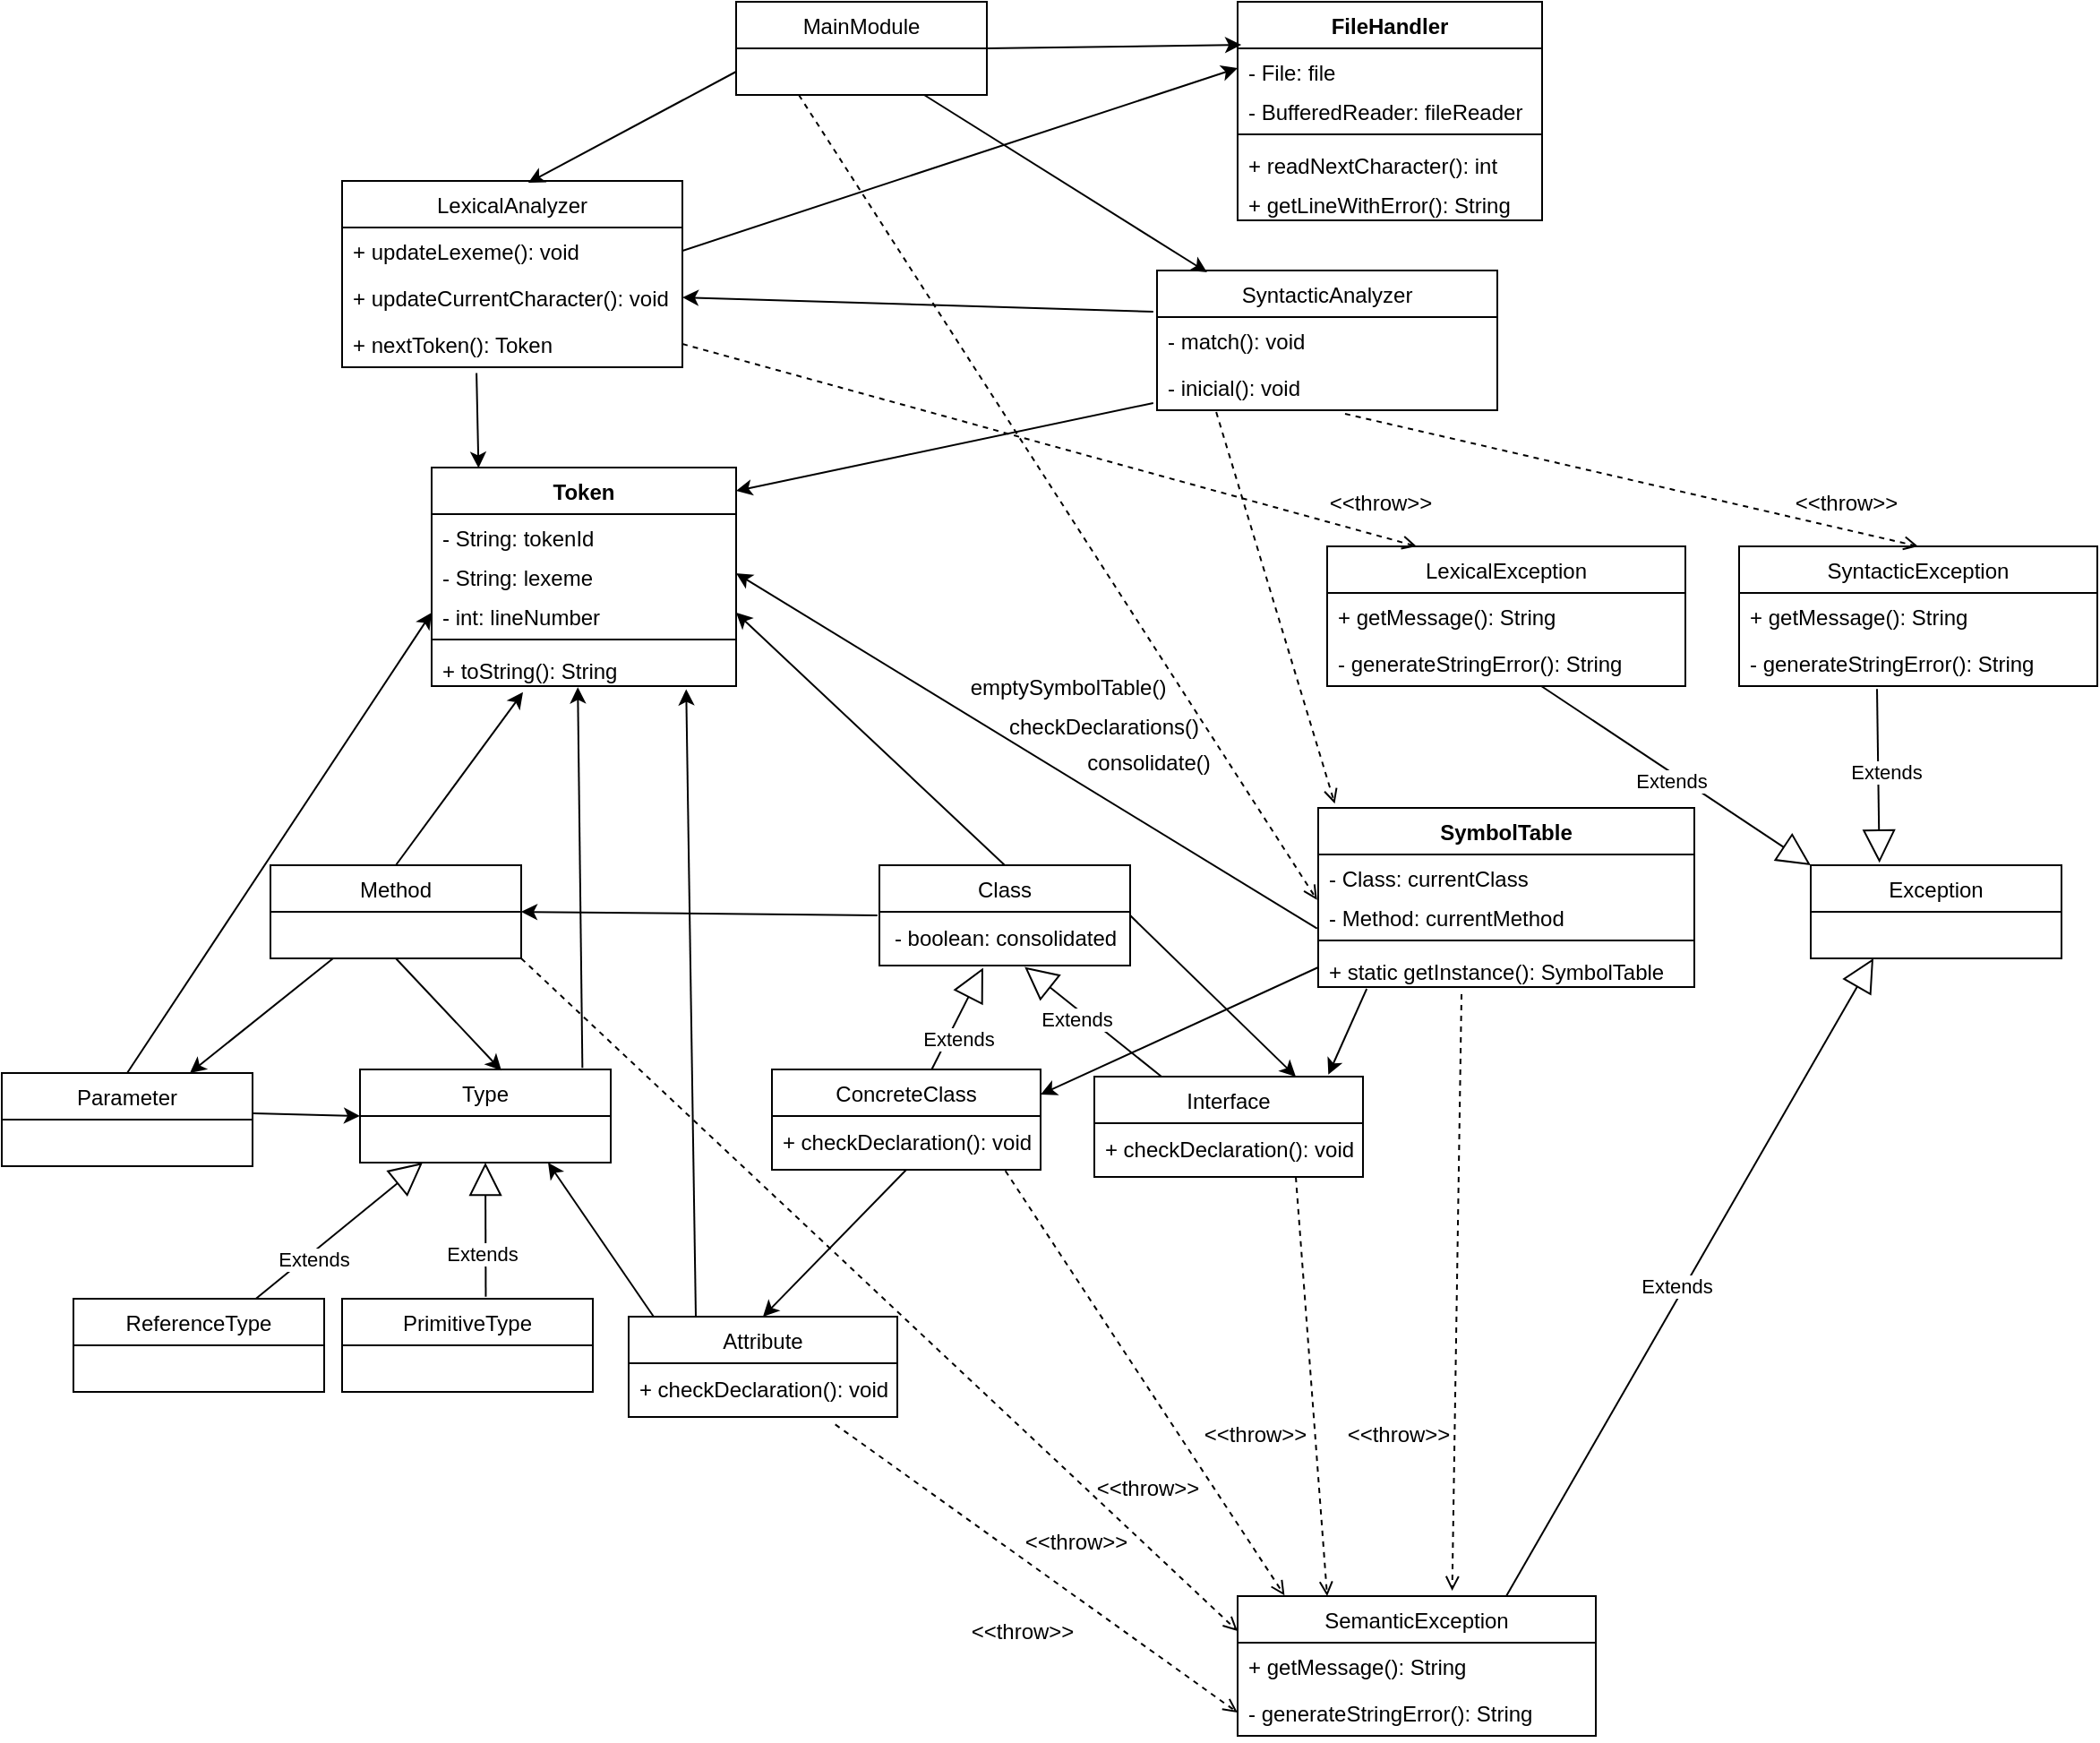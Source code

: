 <mxfile version="20.3.0" type="device"><diagram id="JQZMnxubz2uC1uG3EawM" name="Page-1"><mxGraphModel dx="2805" dy="1008" grid="1" gridSize="10" guides="1" tooltips="1" connect="1" arrows="1" fold="1" page="1" pageScale="1" pageWidth="850" pageHeight="1100" math="0" shadow="0"><root><mxCell id="0"/><mxCell id="1" parent="0"/><mxCell id="ailKW19AnrGiqn5hhmo4-21" value="FileHandler" style="swimlane;fontStyle=1;align=center;verticalAlign=top;childLayout=stackLayout;horizontal=1;startSize=26;horizontalStack=0;resizeParent=1;resizeParentMax=0;resizeLast=0;collapsible=1;marginBottom=0;" parent="1" vertex="1"><mxGeometry x="380" y="60" width="170" height="122" as="geometry"/></mxCell><mxCell id="ailKW19AnrGiqn5hhmo4-22" value="- File: file" style="text;strokeColor=none;fillColor=none;align=left;verticalAlign=top;spacingLeft=4;spacingRight=4;overflow=hidden;rotatable=0;points=[[0,0.5],[1,0.5]];portConstraint=eastwest;" parent="ailKW19AnrGiqn5hhmo4-21" vertex="1"><mxGeometry y="26" width="170" height="22" as="geometry"/></mxCell><mxCell id="5VZeaOy-Lq3AsACPUJMo-4" value="- BufferedReader: fileReader" style="text;strokeColor=none;fillColor=none;align=left;verticalAlign=top;spacingLeft=4;spacingRight=4;overflow=hidden;rotatable=0;points=[[0,0.5],[1,0.5]];portConstraint=eastwest;" parent="ailKW19AnrGiqn5hhmo4-21" vertex="1"><mxGeometry y="48" width="170" height="22" as="geometry"/></mxCell><mxCell id="ailKW19AnrGiqn5hhmo4-23" value="" style="line;strokeWidth=1;fillColor=none;align=left;verticalAlign=middle;spacingTop=-1;spacingLeft=3;spacingRight=3;rotatable=0;labelPosition=right;points=[];portConstraint=eastwest;" parent="ailKW19AnrGiqn5hhmo4-21" vertex="1"><mxGeometry y="70" width="170" height="8" as="geometry"/></mxCell><mxCell id="5VZeaOy-Lq3AsACPUJMo-5" value="+ readNextCharacter(): int" style="text;strokeColor=none;fillColor=none;align=left;verticalAlign=top;spacingLeft=4;spacingRight=4;overflow=hidden;rotatable=0;points=[[0,0.5],[1,0.5]];portConstraint=eastwest;" parent="ailKW19AnrGiqn5hhmo4-21" vertex="1"><mxGeometry y="78" width="170" height="22" as="geometry"/></mxCell><mxCell id="5VZeaOy-Lq3AsACPUJMo-6" value="+ getLineWithError(): String" style="text;strokeColor=none;fillColor=none;align=left;verticalAlign=top;spacingLeft=4;spacingRight=4;overflow=hidden;rotatable=0;points=[[0,0.5],[1,0.5]];portConstraint=eastwest;" parent="ailKW19AnrGiqn5hhmo4-21" vertex="1"><mxGeometry y="100" width="170" height="22" as="geometry"/></mxCell><mxCell id="ailKW19AnrGiqn5hhmo4-38" value="" style="endArrow=classic;html=1;rounded=0;exitX=1;exitY=0.5;exitDx=0;exitDy=0;entryX=0;entryY=0.5;entryDx=0;entryDy=0;" parent="1" source="5VZeaOy-Lq3AsACPUJMo-44" target="ailKW19AnrGiqn5hhmo4-22" edge="1"><mxGeometry width="50" height="50" relative="1" as="geometry"><mxPoint x="270" y="197" as="sourcePoint"/><mxPoint x="450" y="210" as="targetPoint"/></mxGeometry></mxCell><mxCell id="ailKW19AnrGiqn5hhmo4-39" value="" style="endArrow=classic;html=1;rounded=0;exitX=0;exitY=0.75;exitDx=0;exitDy=0;entryX=0.547;entryY=0.01;entryDx=0;entryDy=0;entryPerimeter=0;" parent="1" source="5VZeaOy-Lq3AsACPUJMo-27" target="5VZeaOy-Lq3AsACPUJMo-43" edge="1"><mxGeometry width="50" height="50" relative="1" as="geometry"><mxPoint x="170" y="-36" as="sourcePoint"/><mxPoint x="170" y="160" as="targetPoint"/></mxGeometry></mxCell><mxCell id="5VZeaOy-Lq3AsACPUJMo-9" value="Token" style="swimlane;fontStyle=1;align=center;verticalAlign=top;childLayout=stackLayout;horizontal=1;startSize=26;horizontalStack=0;resizeParent=1;resizeParentMax=0;resizeLast=0;collapsible=1;marginBottom=0;" parent="1" vertex="1"><mxGeometry x="-70" y="320" width="170" height="122" as="geometry"/></mxCell><mxCell id="5VZeaOy-Lq3AsACPUJMo-10" value="- String: tokenId" style="text;strokeColor=none;fillColor=none;align=left;verticalAlign=top;spacingLeft=4;spacingRight=4;overflow=hidden;rotatable=0;points=[[0,0.5],[1,0.5]];portConstraint=eastwest;" parent="5VZeaOy-Lq3AsACPUJMo-9" vertex="1"><mxGeometry y="26" width="170" height="22" as="geometry"/></mxCell><mxCell id="5VZeaOy-Lq3AsACPUJMo-11" value="- String: lexeme" style="text;strokeColor=none;fillColor=none;align=left;verticalAlign=top;spacingLeft=4;spacingRight=4;overflow=hidden;rotatable=0;points=[[0,0.5],[1,0.5]];portConstraint=eastwest;" parent="5VZeaOy-Lq3AsACPUJMo-9" vertex="1"><mxGeometry y="48" width="170" height="22" as="geometry"/></mxCell><mxCell id="5VZeaOy-Lq3AsACPUJMo-16" value="- int: lineNumber" style="text;strokeColor=none;fillColor=none;align=left;verticalAlign=top;spacingLeft=4;spacingRight=4;overflow=hidden;rotatable=0;points=[[0,0.5],[1,0.5]];portConstraint=eastwest;" parent="5VZeaOy-Lq3AsACPUJMo-9" vertex="1"><mxGeometry y="70" width="170" height="22" as="geometry"/></mxCell><mxCell id="5VZeaOy-Lq3AsACPUJMo-12" value="" style="line;strokeWidth=1;fillColor=none;align=left;verticalAlign=middle;spacingTop=-1;spacingLeft=3;spacingRight=3;rotatable=0;labelPosition=right;points=[];portConstraint=eastwest;" parent="5VZeaOy-Lq3AsACPUJMo-9" vertex="1"><mxGeometry y="92" width="170" height="8" as="geometry"/></mxCell><mxCell id="5VZeaOy-Lq3AsACPUJMo-17" value="+ toString(): String" style="text;strokeColor=none;fillColor=none;align=left;verticalAlign=top;spacingLeft=4;spacingRight=4;overflow=hidden;rotatable=0;points=[[0,0.5],[1,0.5]];portConstraint=eastwest;" parent="5VZeaOy-Lq3AsACPUJMo-9" vertex="1"><mxGeometry y="100" width="170" height="22" as="geometry"/></mxCell><mxCell id="5VZeaOy-Lq3AsACPUJMo-27" value="MainModule" style="swimlane;fontStyle=0;childLayout=stackLayout;horizontal=1;startSize=26;fillColor=none;horizontalStack=0;resizeParent=1;resizeParentMax=0;resizeLast=0;collapsible=1;marginBottom=0;" parent="1" vertex="1"><mxGeometry x="100" y="60" width="140" height="52" as="geometry"/></mxCell><mxCell id="5VZeaOy-Lq3AsACPUJMo-33" value="Exception" style="swimlane;fontStyle=0;childLayout=stackLayout;horizontal=1;startSize=26;fillColor=none;horizontalStack=0;resizeParent=1;resizeParentMax=0;resizeLast=0;collapsible=1;marginBottom=0;" parent="1" vertex="1"><mxGeometry x="700" y="542" width="140" height="52" as="geometry"/></mxCell><mxCell id="5VZeaOy-Lq3AsACPUJMo-36" value="" style="endArrow=open;dashed=1;html=1;entryX=0.25;entryY=0;entryDx=0;entryDy=0;exitX=1;exitY=0.5;exitDx=0;exitDy=0;" parent="1" source="5VZeaOy-Lq3AsACPUJMo-46" target="5VZeaOy-Lq3AsACPUJMo-39" edge="1"><mxGeometry width="50" height="50" relative="1" as="geometry"><mxPoint x="160" y="310" as="sourcePoint"/><mxPoint x="210" y="460" as="targetPoint"/></mxGeometry></mxCell><mxCell id="5VZeaOy-Lq3AsACPUJMo-37" value="&amp;lt;&amp;lt;throw&amp;gt;&amp;gt;" style="text;html=1;strokeColor=none;fillColor=none;align=center;verticalAlign=middle;whiteSpace=wrap;rounded=0;" parent="1" vertex="1"><mxGeometry x="440" y="330" width="40" height="20" as="geometry"/></mxCell><mxCell id="5VZeaOy-Lq3AsACPUJMo-39" value="LexicalException" style="swimlane;fontStyle=0;childLayout=stackLayout;horizontal=1;startSize=26;fillColor=none;horizontalStack=0;resizeParent=1;resizeParentMax=0;resizeLast=0;collapsible=1;marginBottom=0;" parent="1" vertex="1"><mxGeometry x="430" y="364" width="200" height="78" as="geometry"/></mxCell><mxCell id="5VZeaOy-Lq3AsACPUJMo-40" value="+ getMessage(): String" style="text;strokeColor=none;fillColor=none;align=left;verticalAlign=top;spacingLeft=4;spacingRight=4;overflow=hidden;rotatable=0;points=[[0,0.5],[1,0.5]];portConstraint=eastwest;" parent="5VZeaOy-Lq3AsACPUJMo-39" vertex="1"><mxGeometry y="26" width="200" height="26" as="geometry"/></mxCell><mxCell id="5VZeaOy-Lq3AsACPUJMo-41" value="- generateStringError(): String" style="text;strokeColor=none;fillColor=none;align=left;verticalAlign=top;spacingLeft=4;spacingRight=4;overflow=hidden;rotatable=0;points=[[0,0.5],[1,0.5]];portConstraint=eastwest;" parent="5VZeaOy-Lq3AsACPUJMo-39" vertex="1"><mxGeometry y="52" width="200" height="26" as="geometry"/></mxCell><mxCell id="5VZeaOy-Lq3AsACPUJMo-43" value="LexicalAnalyzer" style="swimlane;fontStyle=0;childLayout=stackLayout;horizontal=1;startSize=26;fillColor=none;horizontalStack=0;resizeParent=1;resizeParentMax=0;resizeLast=0;collapsible=1;marginBottom=0;" parent="1" vertex="1"><mxGeometry x="-120" y="160" width="190" height="104" as="geometry"/></mxCell><mxCell id="5VZeaOy-Lq3AsACPUJMo-44" value="+ updateLexeme(): void" style="text;strokeColor=none;fillColor=none;align=left;verticalAlign=top;spacingLeft=4;spacingRight=4;overflow=hidden;rotatable=0;points=[[0,0.5],[1,0.5]];portConstraint=eastwest;" parent="5VZeaOy-Lq3AsACPUJMo-43" vertex="1"><mxGeometry y="26" width="190" height="26" as="geometry"/></mxCell><mxCell id="5VZeaOy-Lq3AsACPUJMo-45" value="+ updateCurrentCharacter(): void" style="text;strokeColor=none;fillColor=none;align=left;verticalAlign=top;spacingLeft=4;spacingRight=4;overflow=hidden;rotatable=0;points=[[0,0.5],[1,0.5]];portConstraint=eastwest;" parent="5VZeaOy-Lq3AsACPUJMo-43" vertex="1"><mxGeometry y="52" width="190" height="26" as="geometry"/></mxCell><mxCell id="5VZeaOy-Lq3AsACPUJMo-46" value="+ nextToken(): Token" style="text;strokeColor=none;fillColor=none;align=left;verticalAlign=top;spacingLeft=4;spacingRight=4;overflow=hidden;rotatable=0;points=[[0,0.5],[1,0.5]];portConstraint=eastwest;" parent="5VZeaOy-Lq3AsACPUJMo-43" vertex="1"><mxGeometry y="78" width="190" height="26" as="geometry"/></mxCell><mxCell id="5VZeaOy-Lq3AsACPUJMo-48" value="" style="endArrow=classic;html=1;rounded=0;exitX=0.395;exitY=1.127;exitDx=0;exitDy=0;entryX=0.154;entryY=0.002;entryDx=0;entryDy=0;exitPerimeter=0;entryPerimeter=0;" parent="1" source="5VZeaOy-Lq3AsACPUJMo-46" target="5VZeaOy-Lq3AsACPUJMo-9" edge="1"><mxGeometry width="50" height="50" relative="1" as="geometry"><mxPoint x="180" y="42" as="sourcePoint"/><mxPoint x="178.93" y="180.04" as="targetPoint"/></mxGeometry></mxCell><mxCell id="5VZeaOy-Lq3AsACPUJMo-49" value="" style="endArrow=classic;html=1;rounded=0;exitX=1;exitY=0.5;exitDx=0;exitDy=0;entryX=0.012;entryY=0.197;entryDx=0;entryDy=0;entryPerimeter=0;" parent="1" source="5VZeaOy-Lq3AsACPUJMo-27" target="ailKW19AnrGiqn5hhmo4-21" edge="1"><mxGeometry width="50" height="50" relative="1" as="geometry"><mxPoint x="265" y="218" as="sourcePoint"/><mxPoint x="402" y="187" as="targetPoint"/></mxGeometry></mxCell><mxCell id="Ku5Z3rj2SnJ2lTEH2q7J-1" value="SyntacticAnalyzer" style="swimlane;fontStyle=0;childLayout=stackLayout;horizontal=1;startSize=26;fillColor=none;horizontalStack=0;resizeParent=1;resizeParentMax=0;resizeLast=0;collapsible=1;marginBottom=0;" parent="1" vertex="1"><mxGeometry x="335" y="210" width="190" height="78" as="geometry"/></mxCell><mxCell id="Ku5Z3rj2SnJ2lTEH2q7J-2" value="- match(): void" style="text;strokeColor=none;fillColor=none;align=left;verticalAlign=top;spacingLeft=4;spacingRight=4;overflow=hidden;rotatable=0;points=[[0,0.5],[1,0.5]];portConstraint=eastwest;" parent="Ku5Z3rj2SnJ2lTEH2q7J-1" vertex="1"><mxGeometry y="26" width="190" height="26" as="geometry"/></mxCell><mxCell id="Ku5Z3rj2SnJ2lTEH2q7J-3" value="- inicial(): void" style="text;strokeColor=none;fillColor=none;align=left;verticalAlign=top;spacingLeft=4;spacingRight=4;overflow=hidden;rotatable=0;points=[[0,0.5],[1,0.5]];portConstraint=eastwest;" parent="Ku5Z3rj2SnJ2lTEH2q7J-1" vertex="1"><mxGeometry y="52" width="190" height="26" as="geometry"/></mxCell><mxCell id="Ku5Z3rj2SnJ2lTEH2q7J-5" value="" style="endArrow=classic;html=1;rounded=0;exitX=-0.011;exitY=-0.115;exitDx=0;exitDy=0;entryX=1;entryY=0.5;entryDx=0;entryDy=0;exitPerimeter=0;" parent="1" source="Ku5Z3rj2SnJ2lTEH2q7J-2" target="5VZeaOy-Lq3AsACPUJMo-45" edge="1"><mxGeometry width="50" height="50" relative="1" as="geometry"><mxPoint x="75" y="244" as="sourcePoint"/><mxPoint x="-20" y="246" as="targetPoint"/></mxGeometry></mxCell><mxCell id="Ku5Z3rj2SnJ2lTEH2q7J-6" value="" style="endArrow=open;dashed=1;html=1;entryX=0.5;entryY=0;entryDx=0;entryDy=0;" parent="1" target="Ku5Z3rj2SnJ2lTEH2q7J-7" edge="1"><mxGeometry width="50" height="50" relative="1" as="geometry"><mxPoint x="440" y="290" as="sourcePoint"/><mxPoint x="442" y="400" as="targetPoint"/></mxGeometry></mxCell><mxCell id="Ku5Z3rj2SnJ2lTEH2q7J-7" value="SyntacticException" style="swimlane;fontStyle=0;childLayout=stackLayout;horizontal=1;startSize=26;fillColor=none;horizontalStack=0;resizeParent=1;resizeParentMax=0;resizeLast=0;collapsible=1;marginBottom=0;" parent="1" vertex="1"><mxGeometry x="660" y="364" width="200" height="78" as="geometry"/></mxCell><mxCell id="Ku5Z3rj2SnJ2lTEH2q7J-8" value="+ getMessage(): String" style="text;strokeColor=none;fillColor=none;align=left;verticalAlign=top;spacingLeft=4;spacingRight=4;overflow=hidden;rotatable=0;points=[[0,0.5],[1,0.5]];portConstraint=eastwest;" parent="Ku5Z3rj2SnJ2lTEH2q7J-7" vertex="1"><mxGeometry y="26" width="200" height="26" as="geometry"/></mxCell><mxCell id="Ku5Z3rj2SnJ2lTEH2q7J-9" value="- generateStringError(): String" style="text;strokeColor=none;fillColor=none;align=left;verticalAlign=top;spacingLeft=4;spacingRight=4;overflow=hidden;rotatable=0;points=[[0,0.5],[1,0.5]];portConstraint=eastwest;" parent="Ku5Z3rj2SnJ2lTEH2q7J-7" vertex="1"><mxGeometry y="52" width="200" height="26" as="geometry"/></mxCell><mxCell id="Ku5Z3rj2SnJ2lTEH2q7J-13" value="&amp;lt;&amp;lt;throw&amp;gt;&amp;gt;" style="text;html=1;strokeColor=none;fillColor=none;align=center;verticalAlign=middle;whiteSpace=wrap;rounded=0;" parent="1" vertex="1"><mxGeometry x="700" y="330" width="40" height="20" as="geometry"/></mxCell><mxCell id="Ku5Z3rj2SnJ2lTEH2q7J-15" value="Extends" style="endArrow=block;endSize=16;endFill=0;html=1;exitX=0.385;exitY=1.062;exitDx=0;exitDy=0;exitPerimeter=0;entryX=0.274;entryY=-0.026;entryDx=0;entryDy=0;entryPerimeter=0;" parent="1" source="Ku5Z3rj2SnJ2lTEH2q7J-9" target="5VZeaOy-Lq3AsACPUJMo-33" edge="1"><mxGeometry x="-0.041" y="4" width="160" relative="1" as="geometry"><mxPoint x="189.81" y="468.0" as="sourcePoint"/><mxPoint x="330" y="560" as="targetPoint"/><mxPoint as="offset"/></mxGeometry></mxCell><mxCell id="5VZeaOy-Lq3AsACPUJMo-51" value="Extends" style="endArrow=block;endSize=16;endFill=0;html=1;entryX=0;entryY=0;entryDx=0;entryDy=0;" parent="1" source="5VZeaOy-Lq3AsACPUJMo-41" target="5VZeaOy-Lq3AsACPUJMo-33" edge="1"><mxGeometry x="-0.001" y="-4" width="160" relative="1" as="geometry"><mxPoint x="180" y="460" as="sourcePoint"/><mxPoint x="320" y="550" as="targetPoint"/><mxPoint as="offset"/></mxGeometry></mxCell><mxCell id="Ku5Z3rj2SnJ2lTEH2q7J-16" value="" style="endArrow=classic;html=1;rounded=0;exitX=0.75;exitY=1;exitDx=0;exitDy=0;entryX=0.147;entryY=0.013;entryDx=0;entryDy=0;entryPerimeter=0;" parent="1" source="5VZeaOy-Lq3AsACPUJMo-27" target="Ku5Z3rj2SnJ2lTEH2q7J-1" edge="1"><mxGeometry width="50" height="50" relative="1" as="geometry"><mxPoint x="180" y="122" as="sourcePoint"/><mxPoint x="178.93" y="180.04" as="targetPoint"/></mxGeometry></mxCell><mxCell id="Ku5Z3rj2SnJ2lTEH2q7J-17" value="" style="endArrow=classic;html=1;rounded=0;exitX=-0.011;exitY=0.846;exitDx=0;exitDy=0;exitPerimeter=0;entryX=1;entryY=0.107;entryDx=0;entryDy=0;entryPerimeter=0;" parent="1" source="Ku5Z3rj2SnJ2lTEH2q7J-3" target="5VZeaOy-Lq3AsACPUJMo-9" edge="1"><mxGeometry width="50" height="50" relative="1" as="geometry"><mxPoint x="342.91" y="243.01" as="sourcePoint"/><mxPoint x="-30" y="320" as="targetPoint"/></mxGeometry></mxCell><mxCell id="riDh8kxvmqBujJl_iAV--1" value="Attribute" style="swimlane;fontStyle=0;childLayout=stackLayout;horizontal=1;startSize=26;fillColor=none;horizontalStack=0;resizeParent=1;resizeParentMax=0;resizeLast=0;collapsible=1;marginBottom=0;" vertex="1" parent="1"><mxGeometry x="40" y="794" width="150" height="56" as="geometry"/></mxCell><mxCell id="riDh8kxvmqBujJl_iAV--39" value="+ checkDeclaration(): void" style="text;html=1;align=center;verticalAlign=middle;resizable=0;points=[];autosize=1;strokeColor=none;fillColor=none;" vertex="1" parent="riDh8kxvmqBujJl_iAV--1"><mxGeometry y="26" width="150" height="30" as="geometry"/></mxCell><mxCell id="riDh8kxvmqBujJl_iAV--2" value="ConcreteClass" style="swimlane;fontStyle=0;childLayout=stackLayout;horizontal=1;startSize=26;fillColor=none;horizontalStack=0;resizeParent=1;resizeParentMax=0;resizeLast=0;collapsible=1;marginBottom=0;" vertex="1" parent="1"><mxGeometry x="120" y="656" width="150" height="56" as="geometry"/></mxCell><mxCell id="riDh8kxvmqBujJl_iAV--40" value="+ checkDeclaration(): void" style="text;html=1;align=center;verticalAlign=middle;resizable=0;points=[];autosize=1;strokeColor=none;fillColor=none;" vertex="1" parent="riDh8kxvmqBujJl_iAV--2"><mxGeometry y="26" width="150" height="30" as="geometry"/></mxCell><mxCell id="riDh8kxvmqBujJl_iAV--3" value="Interface" style="swimlane;fontStyle=0;childLayout=stackLayout;horizontal=1;startSize=26;fillColor=none;horizontalStack=0;resizeParent=1;resizeParentMax=0;resizeLast=0;collapsible=1;marginBottom=0;" vertex="1" parent="1"><mxGeometry x="300" y="660" width="150" height="56" as="geometry"/></mxCell><mxCell id="riDh8kxvmqBujJl_iAV--80" value="+ checkDeclaration(): void" style="text;html=1;align=center;verticalAlign=middle;resizable=0;points=[];autosize=1;strokeColor=none;fillColor=none;" vertex="1" parent="riDh8kxvmqBujJl_iAV--3"><mxGeometry y="26" width="150" height="30" as="geometry"/></mxCell><mxCell id="riDh8kxvmqBujJl_iAV--4" value="Class" style="swimlane;fontStyle=0;childLayout=stackLayout;horizontal=1;startSize=26;fillColor=none;horizontalStack=0;resizeParent=1;resizeParentMax=0;resizeLast=0;collapsible=1;marginBottom=0;" vertex="1" parent="1"><mxGeometry x="180" y="542" width="140" height="56" as="geometry"><mxRectangle x="90" y="630" width="70" height="30" as="alternateBounds"/></mxGeometry></mxCell><mxCell id="riDh8kxvmqBujJl_iAV--22" value="- boolean: consolidated" style="text;html=1;align=center;verticalAlign=middle;resizable=0;points=[];autosize=1;strokeColor=none;fillColor=none;" vertex="1" parent="riDh8kxvmqBujJl_iAV--4"><mxGeometry y="26" width="140" height="30" as="geometry"/></mxCell><mxCell id="riDh8kxvmqBujJl_iAV--5" value="Extends" style="endArrow=block;endSize=16;endFill=0;html=1;entryX=0.414;entryY=1.043;entryDx=0;entryDy=0;entryPerimeter=0;" edge="1" parent="1" source="riDh8kxvmqBujJl_iAV--2" target="riDh8kxvmqBujJl_iAV--22"><mxGeometry x="-0.312" y="-5" width="160" relative="1" as="geometry"><mxPoint x="-50" y="710" as="sourcePoint"/><mxPoint x="-60" y="640" as="targetPoint"/><mxPoint as="offset"/></mxGeometry></mxCell><mxCell id="riDh8kxvmqBujJl_iAV--7" value="Extends" style="endArrow=block;endSize=16;endFill=0;html=1;exitX=0.25;exitY=0;exitDx=0;exitDy=0;entryX=0.579;entryY=1.027;entryDx=0;entryDy=0;entryPerimeter=0;" edge="1" parent="1" source="riDh8kxvmqBujJl_iAV--3" target="riDh8kxvmqBujJl_iAV--22"><mxGeometry x="0.161" y="5" width="160" relative="1" as="geometry"><mxPoint x="-155.789" y="740" as="sourcePoint"/><mxPoint x="-40" y="640" as="targetPoint"/><mxPoint as="offset"/></mxGeometry></mxCell><mxCell id="riDh8kxvmqBujJl_iAV--9" value="Parameter" style="swimlane;fontStyle=0;childLayout=stackLayout;horizontal=1;startSize=26;fillColor=none;horizontalStack=0;resizeParent=1;resizeParentMax=0;resizeLast=0;collapsible=1;marginBottom=0;" vertex="1" parent="1"><mxGeometry x="-310" y="658" width="140" height="52" as="geometry"/></mxCell><mxCell id="riDh8kxvmqBujJl_iAV--13" value="ReferenceType" style="swimlane;fontStyle=0;childLayout=stackLayout;horizontal=1;startSize=26;fillColor=none;horizontalStack=0;resizeParent=1;resizeParentMax=0;resizeLast=0;collapsible=1;marginBottom=0;" vertex="1" parent="1"><mxGeometry x="-270" y="784" width="140" height="52" as="geometry"/></mxCell><mxCell id="riDh8kxvmqBujJl_iAV--14" value="PrimitiveType" style="swimlane;fontStyle=0;childLayout=stackLayout;horizontal=1;startSize=26;fillColor=none;horizontalStack=0;resizeParent=1;resizeParentMax=0;resizeLast=0;collapsible=1;marginBottom=0;" vertex="1" parent="1"><mxGeometry x="-120" y="784" width="140" height="52" as="geometry"/></mxCell><mxCell id="riDh8kxvmqBujJl_iAV--15" value="Type" style="swimlane;fontStyle=0;childLayout=stackLayout;horizontal=1;startSize=26;fillColor=none;horizontalStack=0;resizeParent=1;resizeParentMax=0;resizeLast=0;collapsible=1;marginBottom=0;" vertex="1" parent="1"><mxGeometry x="-110" y="656" width="140" height="52" as="geometry"/></mxCell><mxCell id="riDh8kxvmqBujJl_iAV--16" value="Extends" style="endArrow=block;endSize=16;endFill=0;html=1;entryX=0.25;entryY=1;entryDx=0;entryDy=0;" edge="1" parent="1" source="riDh8kxvmqBujJl_iAV--13" target="riDh8kxvmqBujJl_iAV--15"><mxGeometry x="-0.355" y="-3" width="160" relative="1" as="geometry"><mxPoint x="-200" y="940" as="sourcePoint"/><mxPoint x="-210" y="750" as="targetPoint"/><mxPoint as="offset"/></mxGeometry></mxCell><mxCell id="riDh8kxvmqBujJl_iAV--17" value="Extends" style="endArrow=block;endSize=16;endFill=0;html=1;exitX=0.573;exitY=-0.022;exitDx=0;exitDy=0;entryX=0.5;entryY=1;entryDx=0;entryDy=0;exitPerimeter=0;" edge="1" parent="1" source="riDh8kxvmqBujJl_iAV--14" target="riDh8kxvmqBujJl_iAV--15"><mxGeometry x="-0.36" y="2" width="160" relative="1" as="geometry"><mxPoint x="-305.789" y="970" as="sourcePoint"/><mxPoint x="-20" y="710" as="targetPoint"/><mxPoint as="offset"/></mxGeometry></mxCell><mxCell id="riDh8kxvmqBujJl_iAV--18" value="" style="endArrow=classic;html=1;rounded=0;exitX=-0.008;exitY=0.067;exitDx=0;exitDy=0;exitPerimeter=0;entryX=1;entryY=0.5;entryDx=0;entryDy=0;" edge="1" parent="1" source="riDh8kxvmqBujJl_iAV--22" target="riDh8kxvmqBujJl_iAV--23"><mxGeometry width="50" height="50" relative="1" as="geometry"><mxPoint x="-170" y="800" as="sourcePoint"/><mxPoint x="-120" y="569" as="targetPoint"/></mxGeometry></mxCell><mxCell id="riDh8kxvmqBujJl_iAV--19" value="" style="endArrow=classic;html=1;rounded=0;entryX=0.5;entryY=0;entryDx=0;entryDy=0;exitX=0.5;exitY=1;exitDx=0;exitDy=0;" edge="1" parent="1" source="riDh8kxvmqBujJl_iAV--2" target="riDh8kxvmqBujJl_iAV--1"><mxGeometry width="50" height="50" relative="1" as="geometry"><mxPoint x="-160" y="800" as="sourcePoint"/><mxPoint x="-154.34" y="870.416" as="targetPoint"/></mxGeometry></mxCell><mxCell id="riDh8kxvmqBujJl_iAV--20" value="" style="endArrow=classic;html=1;rounded=0;entryX=0.75;entryY=0;entryDx=0;entryDy=0;exitX=1;exitY=0.5;exitDx=0;exitDy=0;" edge="1" parent="1" source="riDh8kxvmqBujJl_iAV--4" target="riDh8kxvmqBujJl_iAV--3"><mxGeometry width="50" height="50" relative="1" as="geometry"><mxPoint x="70" y="640" as="sourcePoint"/><mxPoint x="-144.34" y="880.416" as="targetPoint"/></mxGeometry></mxCell><mxCell id="riDh8kxvmqBujJl_iAV--23" value="Method" style="swimlane;fontStyle=0;childLayout=stackLayout;horizontal=1;startSize=26;fillColor=none;horizontalStack=0;resizeParent=1;resizeParentMax=0;resizeLast=0;collapsible=1;marginBottom=0;" vertex="1" parent="1"><mxGeometry x="-160" y="542" width="140" height="52" as="geometry"/></mxCell><mxCell id="riDh8kxvmqBujJl_iAV--26" value="" style="endArrow=classic;html=1;rounded=0;exitX=-0.003;exitY=0.879;exitDx=0;exitDy=0;entryX=1;entryY=0.5;entryDx=0;entryDy=0;exitPerimeter=0;" edge="1" parent="1" source="riDh8kxvmqBujJl_iAV--52" target="5VZeaOy-Lq3AsACPUJMo-11"><mxGeometry width="50" height="50" relative="1" as="geometry"><mxPoint x="330" y="624.5" as="sourcePoint"/><mxPoint x="40" y="349" as="targetPoint"/></mxGeometry></mxCell><mxCell id="riDh8kxvmqBujJl_iAV--27" value="" style="endArrow=classic;html=1;rounded=0;exitX=0.5;exitY=0;exitDx=0;exitDy=0;entryX=0.3;entryY=1.156;entryDx=0;entryDy=0;entryPerimeter=0;" edge="1" parent="1" source="riDh8kxvmqBujJl_iAV--23" target="5VZeaOy-Lq3AsACPUJMo-17"><mxGeometry width="50" height="50" relative="1" as="geometry"><mxPoint x="-50" y="546" as="sourcePoint"/><mxPoint x="-50.95" y="391.342" as="targetPoint"/></mxGeometry></mxCell><mxCell id="riDh8kxvmqBujJl_iAV--29" value="SemanticException" style="swimlane;fontStyle=0;childLayout=stackLayout;horizontal=1;startSize=26;fillColor=none;horizontalStack=0;resizeParent=1;resizeParentMax=0;resizeLast=0;collapsible=1;marginBottom=0;" vertex="1" parent="1"><mxGeometry x="380" y="950" width="200" height="78" as="geometry"/></mxCell><mxCell id="riDh8kxvmqBujJl_iAV--30" value="+ getMessage(): String" style="text;strokeColor=none;fillColor=none;align=left;verticalAlign=top;spacingLeft=4;spacingRight=4;overflow=hidden;rotatable=0;points=[[0,0.5],[1,0.5]];portConstraint=eastwest;" vertex="1" parent="riDh8kxvmqBujJl_iAV--29"><mxGeometry y="26" width="200" height="26" as="geometry"/></mxCell><mxCell id="riDh8kxvmqBujJl_iAV--31" value="- generateStringError(): String" style="text;strokeColor=none;fillColor=none;align=left;verticalAlign=top;spacingLeft=4;spacingRight=4;overflow=hidden;rotatable=0;points=[[0,0.5],[1,0.5]];portConstraint=eastwest;" vertex="1" parent="riDh8kxvmqBujJl_iAV--29"><mxGeometry y="52" width="200" height="26" as="geometry"/></mxCell><mxCell id="riDh8kxvmqBujJl_iAV--32" value="" style="endArrow=classic;html=1;rounded=0;exitX=0.5;exitY=1;exitDx=0;exitDy=0;entryX=0.564;entryY=0.012;entryDx=0;entryDy=0;entryPerimeter=0;" edge="1" parent="1" source="riDh8kxvmqBujJl_iAV--23" target="riDh8kxvmqBujJl_iAV--15"><mxGeometry width="50" height="50" relative="1" as="geometry"><mxPoint x="-50.42" y="578.96" as="sourcePoint"/><mxPoint x="-110" y="579.0" as="targetPoint"/></mxGeometry></mxCell><mxCell id="riDh8kxvmqBujJl_iAV--33" value="" style="endArrow=classic;html=1;rounded=0;exitX=0.25;exitY=1;exitDx=0;exitDy=0;entryX=0.75;entryY=0;entryDx=0;entryDy=0;" edge="1" parent="1" source="riDh8kxvmqBujJl_iAV--23" target="riDh8kxvmqBujJl_iAV--9"><mxGeometry width="50" height="50" relative="1" as="geometry"><mxPoint x="-80" y="552" as="sourcePoint"/><mxPoint x="-100.76" y="391.188" as="targetPoint"/></mxGeometry></mxCell><mxCell id="riDh8kxvmqBujJl_iAV--34" value="" style="endArrow=classic;html=1;rounded=0;exitX=0.5;exitY=0;exitDx=0;exitDy=0;entryX=0;entryY=0.5;entryDx=0;entryDy=0;" edge="1" parent="1" source="riDh8kxvmqBujJl_iAV--9" target="5VZeaOy-Lq3AsACPUJMo-16"><mxGeometry width="50" height="50" relative="1" as="geometry"><mxPoint x="-80" y="552" as="sourcePoint"/><mxPoint x="-79" y="393.432" as="targetPoint"/></mxGeometry></mxCell><mxCell id="riDh8kxvmqBujJl_iAV--35" value="" style="endArrow=classic;html=1;rounded=0;exitX=1.003;exitY=0.432;exitDx=0;exitDy=0;entryX=0;entryY=0.5;entryDx=0;entryDy=0;exitPerimeter=0;" edge="1" parent="1" source="riDh8kxvmqBujJl_iAV--9" target="riDh8kxvmqBujJl_iAV--15"><mxGeometry width="50" height="50" relative="1" as="geometry"><mxPoint x="-80" y="604" as="sourcePoint"/><mxPoint x="-81.04" y="670.624" as="targetPoint"/></mxGeometry></mxCell><mxCell id="riDh8kxvmqBujJl_iAV--36" value="Extends" style="endArrow=block;endSize=16;endFill=0;html=1;exitX=0.75;exitY=0;exitDx=0;exitDy=0;entryX=0.25;entryY=1;entryDx=0;entryDy=0;" edge="1" parent="1" source="riDh8kxvmqBujJl_iAV--29" target="5VZeaOy-Lq3AsACPUJMo-33"><mxGeometry x="-0.041" y="4" width="160" relative="1" as="geometry"><mxPoint x="760" y="710" as="sourcePoint"/><mxPoint x="1000" y="670" as="targetPoint"/><mxPoint as="offset"/></mxGeometry></mxCell><mxCell id="riDh8kxvmqBujJl_iAV--37" value="" style="endArrow=classic;html=1;rounded=0;exitX=0.25;exitY=0;exitDx=0;exitDy=0;entryX=0.836;entryY=1.08;entryDx=0;entryDy=0;entryPerimeter=0;" edge="1" parent="1" source="riDh8kxvmqBujJl_iAV--1" target="5VZeaOy-Lq3AsACPUJMo-17"><mxGeometry width="50" height="50" relative="1" as="geometry"><mxPoint x="160" y="552" as="sourcePoint"/><mxPoint x="-50.95" y="391.342" as="targetPoint"/></mxGeometry></mxCell><mxCell id="riDh8kxvmqBujJl_iAV--38" value="" style="endArrow=classic;html=1;rounded=0;exitX=0.093;exitY=0;exitDx=0;exitDy=0;exitPerimeter=0;entryX=0.75;entryY=1;entryDx=0;entryDy=0;" edge="1" parent="1" source="riDh8kxvmqBujJl_iAV--1" target="riDh8kxvmqBujJl_iAV--15"><mxGeometry width="50" height="50" relative="1" as="geometry"><mxPoint x="150" y="722" as="sourcePoint"/><mxPoint x="20" y="710" as="targetPoint"/></mxGeometry></mxCell><mxCell id="riDh8kxvmqBujJl_iAV--44" value="" style="endArrow=classic;html=1;rounded=0;entryX=1;entryY=0.25;entryDx=0;entryDy=0;exitX=0;exitY=0.5;exitDx=0;exitDy=0;" edge="1" parent="1" source="riDh8kxvmqBujJl_iAV--54" target="riDh8kxvmqBujJl_iAV--2"><mxGeometry width="50" height="50" relative="1" as="geometry"><mxPoint x="365" y="655" as="sourcePoint"/><mxPoint x="375" y="740" as="targetPoint"/></mxGeometry></mxCell><mxCell id="riDh8kxvmqBujJl_iAV--45" value="" style="endArrow=classic;html=1;rounded=0;entryX=0.871;entryY=-0.019;entryDx=0;entryDy=0;exitX=0.129;exitY=1.045;exitDx=0;exitDy=0;exitPerimeter=0;entryPerimeter=0;" edge="1" parent="1" source="riDh8kxvmqBujJl_iAV--54" target="riDh8kxvmqBujJl_iAV--3"><mxGeometry width="50" height="50" relative="1" as="geometry"><mxPoint x="400" y="655" as="sourcePoint"/><mxPoint x="230" y="736" as="targetPoint"/></mxGeometry></mxCell><mxCell id="riDh8kxvmqBujJl_iAV--50" value="SymbolTable" style="swimlane;fontStyle=1;align=center;verticalAlign=top;childLayout=stackLayout;horizontal=1;startSize=26;horizontalStack=0;resizeParent=1;resizeParentMax=0;resizeLast=0;collapsible=1;marginBottom=0;" vertex="1" parent="1"><mxGeometry x="425" y="510" width="210" height="100" as="geometry"/></mxCell><mxCell id="riDh8kxvmqBujJl_iAV--51" value="- Class: currentClass" style="text;strokeColor=none;fillColor=none;align=left;verticalAlign=top;spacingLeft=4;spacingRight=4;overflow=hidden;rotatable=0;points=[[0,0.5],[1,0.5]];portConstraint=eastwest;" vertex="1" parent="riDh8kxvmqBujJl_iAV--50"><mxGeometry y="26" width="210" height="22" as="geometry"/></mxCell><mxCell id="riDh8kxvmqBujJl_iAV--52" value="- Method: currentMethod" style="text;strokeColor=none;fillColor=none;align=left;verticalAlign=top;spacingLeft=4;spacingRight=4;overflow=hidden;rotatable=0;points=[[0,0.5],[1,0.5]];portConstraint=eastwest;" vertex="1" parent="riDh8kxvmqBujJl_iAV--50"><mxGeometry y="48" width="210" height="22" as="geometry"/></mxCell><mxCell id="riDh8kxvmqBujJl_iAV--53" value="" style="line;strokeWidth=1;fillColor=none;align=left;verticalAlign=middle;spacingTop=-1;spacingLeft=3;spacingRight=3;rotatable=0;labelPosition=right;points=[];portConstraint=eastwest;" vertex="1" parent="riDh8kxvmqBujJl_iAV--50"><mxGeometry y="70" width="210" height="8" as="geometry"/></mxCell><mxCell id="riDh8kxvmqBujJl_iAV--54" value="+ static getInstance(): SymbolTable" style="text;strokeColor=none;fillColor=none;align=left;verticalAlign=top;spacingLeft=4;spacingRight=4;overflow=hidden;rotatable=0;points=[[0,0.5],[1,0.5]];portConstraint=eastwest;" vertex="1" parent="riDh8kxvmqBujJl_iAV--50"><mxGeometry y="78" width="210" height="22" as="geometry"/></mxCell><mxCell id="riDh8kxvmqBujJl_iAV--59" value="&amp;lt;&amp;lt;throw&amp;gt;&amp;gt;" style="text;html=1;strokeColor=none;fillColor=none;align=center;verticalAlign=middle;whiteSpace=wrap;rounded=0;" vertex="1" parent="1"><mxGeometry x="450" y="850" width="40" height="20" as="geometry"/></mxCell><mxCell id="riDh8kxvmqBujJl_iAV--60" value="" style="endArrow=open;dashed=1;html=1;entryX=0.599;entryY=-0.038;entryDx=0;entryDy=0;exitX=0.381;exitY=1.182;exitDx=0;exitDy=0;exitPerimeter=0;entryPerimeter=0;" edge="1" parent="1" source="riDh8kxvmqBujJl_iAV--54" target="riDh8kxvmqBujJl_iAV--29"><mxGeometry width="50" height="50" relative="1" as="geometry"><mxPoint x="335" y="910" as="sourcePoint"/><mxPoint x="335" y="970" as="targetPoint"/></mxGeometry></mxCell><mxCell id="riDh8kxvmqBujJl_iAV--61" value="&amp;lt;&amp;lt;throw&amp;gt;&amp;gt;" style="text;html=1;strokeColor=none;fillColor=none;align=center;verticalAlign=middle;whiteSpace=wrap;rounded=0;" vertex="1" parent="1"><mxGeometry x="240" y="960" width="40" height="20" as="geometry"/></mxCell><mxCell id="riDh8kxvmqBujJl_iAV--62" value="" style="endArrow=open;dashed=1;html=1;entryX=0;entryY=0.5;entryDx=0;entryDy=0;exitX=0.769;exitY=1.139;exitDx=0;exitDy=0;exitPerimeter=0;" edge="1" parent="1" source="riDh8kxvmqBujJl_iAV--39" target="riDh8kxvmqBujJl_iAV--31"><mxGeometry width="50" height="50" relative="1" as="geometry"><mxPoint x="511.49" y="706.706" as="sourcePoint"/><mxPoint x="509.8" y="957.036" as="targetPoint"/></mxGeometry></mxCell><mxCell id="riDh8kxvmqBujJl_iAV--63" value="&amp;lt;&amp;lt;throw&amp;gt;&amp;gt;" style="text;html=1;strokeColor=none;fillColor=none;align=center;verticalAlign=middle;whiteSpace=wrap;rounded=0;" vertex="1" parent="1"><mxGeometry x="270" y="910" width="40" height="20" as="geometry"/></mxCell><mxCell id="riDh8kxvmqBujJl_iAV--64" value="" style="endArrow=open;dashed=1;html=1;entryX=0.131;entryY=-0.005;entryDx=0;entryDy=0;exitX=0.869;exitY=1.02;exitDx=0;exitDy=0;exitPerimeter=0;entryPerimeter=0;" edge="1" parent="1" source="riDh8kxvmqBujJl_iAV--40" target="riDh8kxvmqBujJl_iAV--29"><mxGeometry width="50" height="50" relative="1" as="geometry"><mxPoint x="521.49" y="716.706" as="sourcePoint"/><mxPoint x="519.8" y="967.036" as="targetPoint"/></mxGeometry></mxCell><mxCell id="riDh8kxvmqBujJl_iAV--65" value="" style="endArrow=open;dashed=1;html=1;entryX=0.25;entryY=0;entryDx=0;entryDy=0;exitX=0.75;exitY=1;exitDx=0;exitDy=0;" edge="1" parent="1" source="riDh8kxvmqBujJl_iAV--3" target="riDh8kxvmqBujJl_iAV--29"><mxGeometry width="50" height="50" relative="1" as="geometry"><mxPoint x="210.35" y="792.6" as="sourcePoint"/><mxPoint x="390" y="960" as="targetPoint"/></mxGeometry></mxCell><mxCell id="riDh8kxvmqBujJl_iAV--66" value="&amp;lt;&amp;lt;throw&amp;gt;&amp;gt;" style="text;html=1;strokeColor=none;fillColor=none;align=center;verticalAlign=middle;whiteSpace=wrap;rounded=0;" vertex="1" parent="1"><mxGeometry x="310" y="880" width="40" height="20" as="geometry"/></mxCell><mxCell id="riDh8kxvmqBujJl_iAV--67" value="" style="endArrow=open;dashed=1;html=1;entryX=0;entryY=0.25;entryDx=0;entryDy=0;exitX=1;exitY=1;exitDx=0;exitDy=0;" edge="1" parent="1" source="riDh8kxvmqBujJl_iAV--23" target="riDh8kxvmqBujJl_iAV--29"><mxGeometry width="50" height="50" relative="1" as="geometry"><mxPoint x="260.35" y="706.6" as="sourcePoint"/><mxPoint x="390" y="960" as="targetPoint"/></mxGeometry></mxCell><mxCell id="riDh8kxvmqBujJl_iAV--71" value="&amp;lt;&amp;lt;throw&amp;gt;&amp;gt;" style="text;html=1;strokeColor=none;fillColor=none;align=center;verticalAlign=middle;whiteSpace=wrap;rounded=0;" vertex="1" parent="1"><mxGeometry x="370" y="850" width="40" height="20" as="geometry"/></mxCell><mxCell id="riDh8kxvmqBujJl_iAV--74" value="" style="endArrow=classic;html=1;rounded=0;exitX=0.5;exitY=0;exitDx=0;exitDy=0;entryX=1;entryY=0.5;entryDx=0;entryDy=0;" edge="1" parent="1" source="riDh8kxvmqBujJl_iAV--4" target="5VZeaOy-Lq3AsACPUJMo-16"><mxGeometry width="50" height="50" relative="1" as="geometry"><mxPoint x="542.5" y="590" as="sourcePoint"/><mxPoint x="110.0" y="389.0" as="targetPoint"/></mxGeometry></mxCell><mxCell id="riDh8kxvmqBujJl_iAV--82" value="" style="endArrow=open;dashed=1;html=1;entryX=-0.003;entryY=1.155;entryDx=0;entryDy=0;exitX=0.25;exitY=1;exitDx=0;exitDy=0;entryPerimeter=0;" edge="1" parent="1" source="5VZeaOy-Lq3AsACPUJMo-27" target="riDh8kxvmqBujJl_iAV--51"><mxGeometry width="50" height="50" relative="1" as="geometry"><mxPoint x="180" y="120" as="sourcePoint"/><mxPoint x="490" y="374" as="targetPoint"/></mxGeometry></mxCell><mxCell id="riDh8kxvmqBujJl_iAV--83" value="checkDeclarations()" style="text;html=1;align=center;verticalAlign=middle;resizable=0;points=[];autosize=1;strokeColor=none;fillColor=none;" vertex="1" parent="1"><mxGeometry x="240" y="450" width="130" height="30" as="geometry"/></mxCell><mxCell id="riDh8kxvmqBujJl_iAV--84" value="consolidate()" style="text;html=1;align=center;verticalAlign=middle;resizable=0;points=[];autosize=1;strokeColor=none;fillColor=none;" vertex="1" parent="1"><mxGeometry x="285" y="470" width="90" height="30" as="geometry"/></mxCell><mxCell id="riDh8kxvmqBujJl_iAV--85" value="emptySymbolTable()" style="text;html=1;align=center;verticalAlign=middle;resizable=0;points=[];autosize=1;strokeColor=none;fillColor=none;" vertex="1" parent="1"><mxGeometry x="220" y="428" width="130" height="30" as="geometry"/></mxCell><mxCell id="riDh8kxvmqBujJl_iAV--86" value="" style="endArrow=classic;html=1;rounded=0;exitX=0.887;exitY=-0.016;exitDx=0;exitDy=0;exitPerimeter=0;entryX=0.48;entryY=1.03;entryDx=0;entryDy=0;entryPerimeter=0;" edge="1" parent="1" source="riDh8kxvmqBujJl_iAV--15" target="5VZeaOy-Lq3AsACPUJMo-17"><mxGeometry width="50" height="50" relative="1" as="geometry"><mxPoint x="-260" y="670" as="sourcePoint"/><mxPoint x="14" y="450" as="targetPoint"/></mxGeometry></mxCell><mxCell id="riDh8kxvmqBujJl_iAV--89" value="" style="endArrow=open;dashed=1;html=1;entryX=0.044;entryY=-0.024;entryDx=0;entryDy=0;exitX=0.174;exitY=1.038;exitDx=0;exitDy=0;entryPerimeter=0;exitPerimeter=0;" edge="1" parent="1" source="Ku5Z3rj2SnJ2lTEH2q7J-3" target="riDh8kxvmqBujJl_iAV--50"><mxGeometry width="50" height="50" relative="1" as="geometry"><mxPoint x="145" y="122" as="sourcePoint"/><mxPoint x="434.37" y="571.41" as="targetPoint"/></mxGeometry></mxCell></root></mxGraphModel></diagram></mxfile>